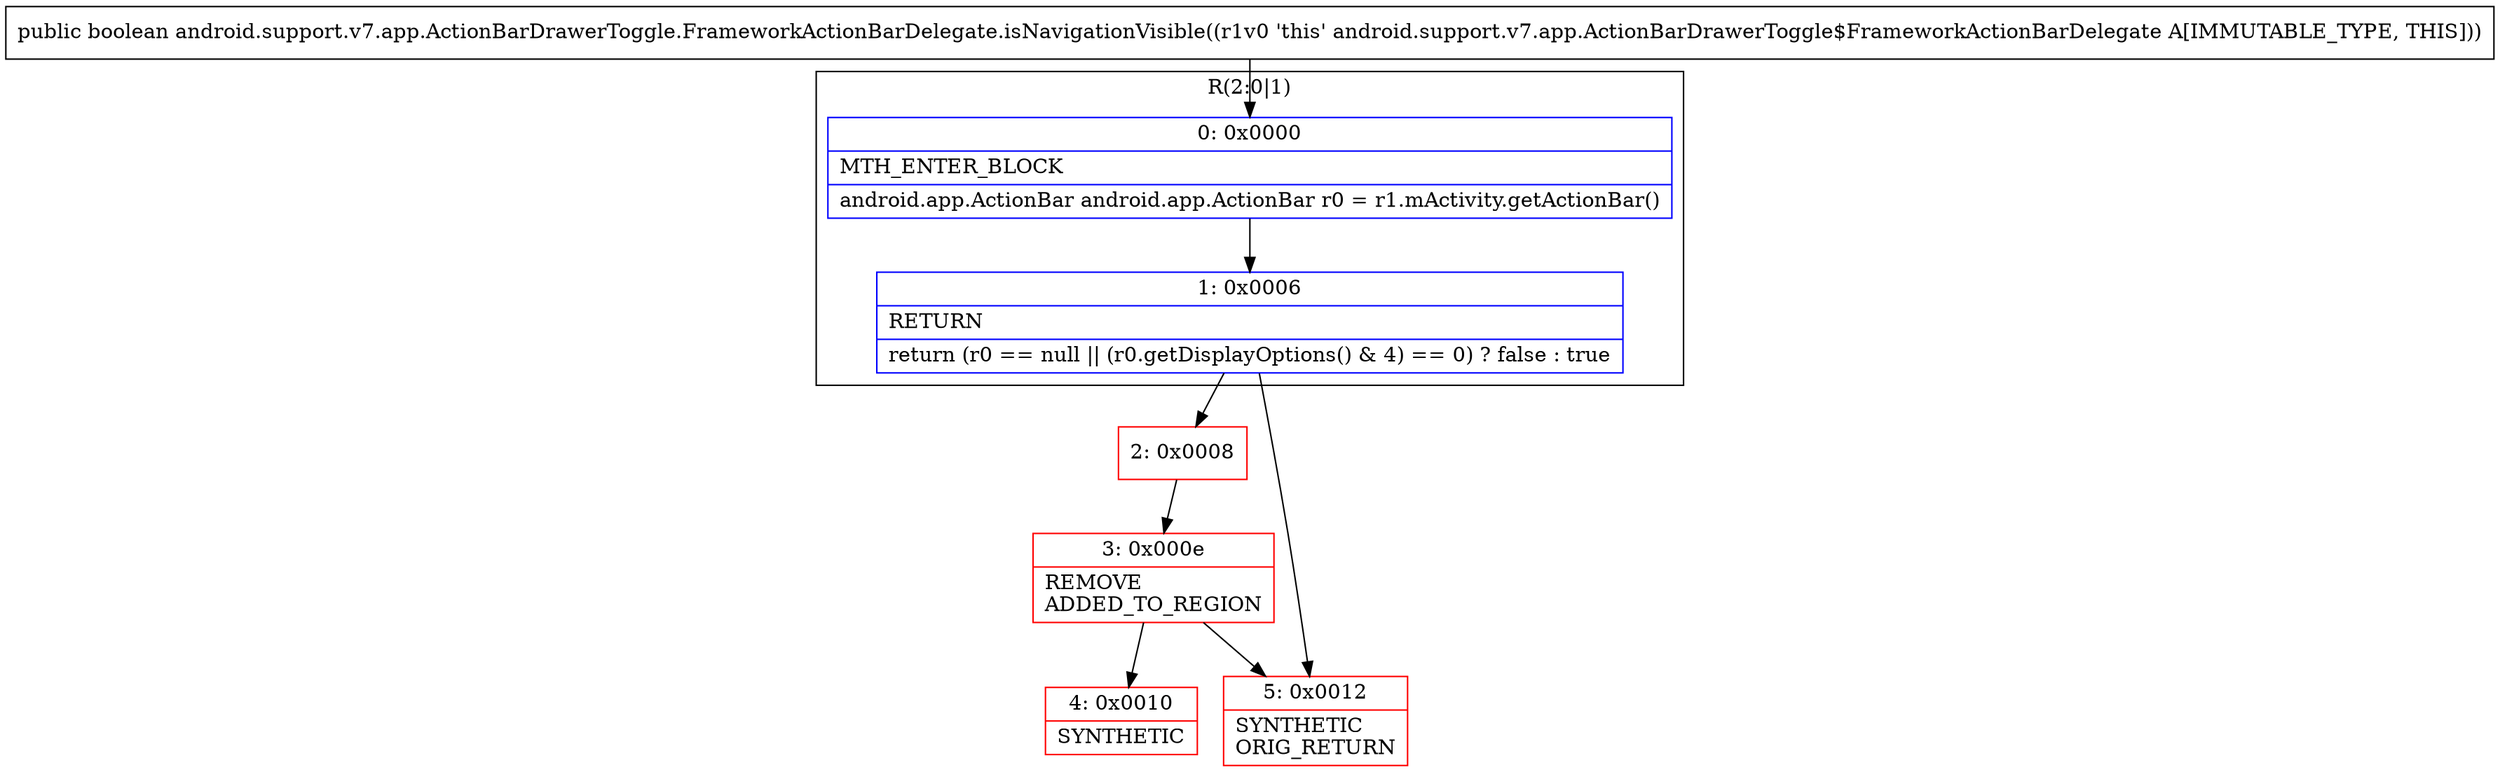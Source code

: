 digraph "CFG forandroid.support.v7.app.ActionBarDrawerToggle.FrameworkActionBarDelegate.isNavigationVisible()Z" {
subgraph cluster_Region_472582026 {
label = "R(2:0|1)";
node [shape=record,color=blue];
Node_0 [shape=record,label="{0\:\ 0x0000|MTH_ENTER_BLOCK\l|android.app.ActionBar android.app.ActionBar r0 = r1.mActivity.getActionBar()\l}"];
Node_1 [shape=record,label="{1\:\ 0x0006|RETURN\l|return (r0 == null \|\| (r0.getDisplayOptions() & 4) == 0) ? false : true\l}"];
}
Node_2 [shape=record,color=red,label="{2\:\ 0x0008}"];
Node_3 [shape=record,color=red,label="{3\:\ 0x000e|REMOVE\lADDED_TO_REGION\l}"];
Node_4 [shape=record,color=red,label="{4\:\ 0x0010|SYNTHETIC\l}"];
Node_5 [shape=record,color=red,label="{5\:\ 0x0012|SYNTHETIC\lORIG_RETURN\l}"];
MethodNode[shape=record,label="{public boolean android.support.v7.app.ActionBarDrawerToggle.FrameworkActionBarDelegate.isNavigationVisible((r1v0 'this' android.support.v7.app.ActionBarDrawerToggle$FrameworkActionBarDelegate A[IMMUTABLE_TYPE, THIS])) }"];
MethodNode -> Node_0;
Node_0 -> Node_1;
Node_1 -> Node_2;
Node_1 -> Node_5;
Node_2 -> Node_3;
Node_3 -> Node_4;
Node_3 -> Node_5;
}

